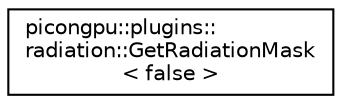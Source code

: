 digraph "Graphical Class Hierarchy"
{
 // LATEX_PDF_SIZE
  edge [fontname="Helvetica",fontsize="10",labelfontname="Helvetica",labelfontsize="10"];
  node [fontname="Helvetica",fontsize="10",shape=record];
  rankdir="LR";
  Node0 [label="picongpu::plugins::\lradiation::GetRadiationMask\l\< false \>",height=0.2,width=0.4,color="black", fillcolor="white", style="filled",URL="$structpicongpu_1_1plugins_1_1radiation_1_1_get_radiation_mask_3_01false_01_4.html",tooltip="specialization"];
}
